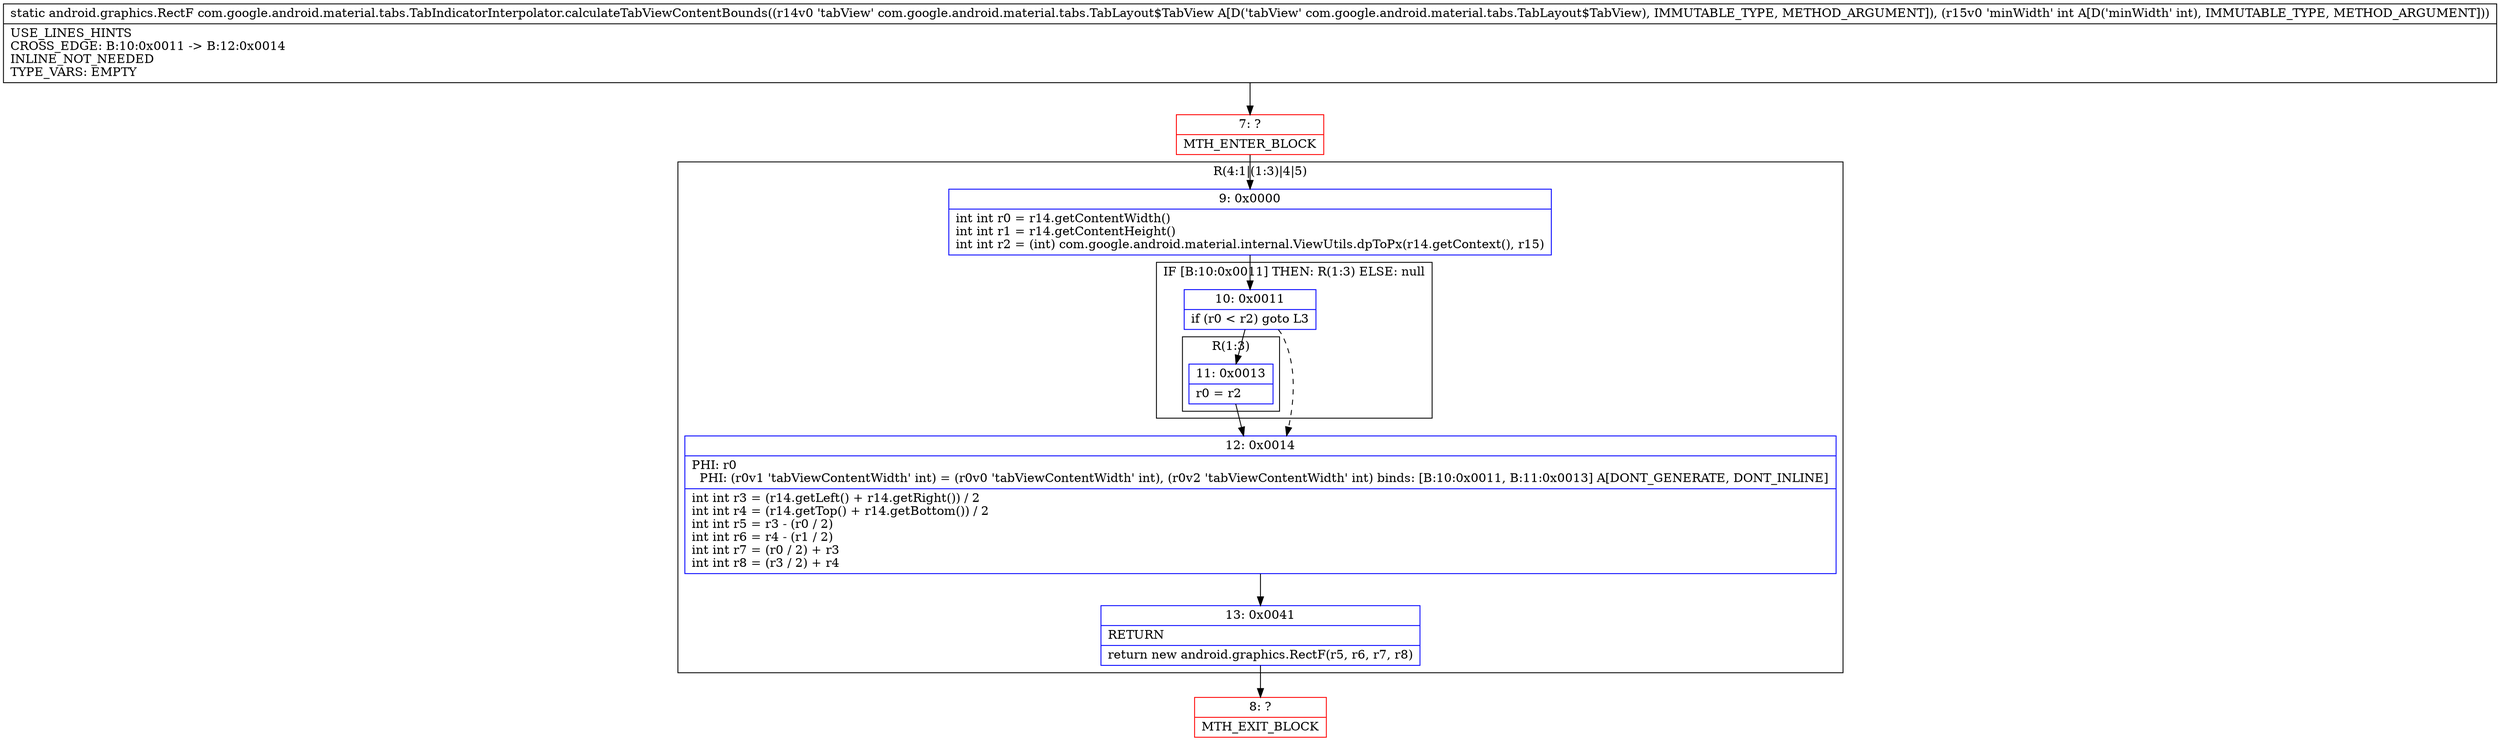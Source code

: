 digraph "CFG forcom.google.android.material.tabs.TabIndicatorInterpolator.calculateTabViewContentBounds(Lcom\/google\/android\/material\/tabs\/TabLayout$TabView;I)Landroid\/graphics\/RectF;" {
subgraph cluster_Region_2116592736 {
label = "R(4:1|(1:3)|4|5)";
node [shape=record,color=blue];
Node_9 [shape=record,label="{9\:\ 0x0000|int int r0 = r14.getContentWidth()\lint int r1 = r14.getContentHeight()\lint int r2 = (int) com.google.android.material.internal.ViewUtils.dpToPx(r14.getContext(), r15)\l}"];
subgraph cluster_IfRegion_204623439 {
label = "IF [B:10:0x0011] THEN: R(1:3) ELSE: null";
node [shape=record,color=blue];
Node_10 [shape=record,label="{10\:\ 0x0011|if (r0 \< r2) goto L3\l}"];
subgraph cluster_Region_101047735 {
label = "R(1:3)";
node [shape=record,color=blue];
Node_11 [shape=record,label="{11\:\ 0x0013|r0 = r2\l}"];
}
}
Node_12 [shape=record,label="{12\:\ 0x0014|PHI: r0 \l  PHI: (r0v1 'tabViewContentWidth' int) = (r0v0 'tabViewContentWidth' int), (r0v2 'tabViewContentWidth' int) binds: [B:10:0x0011, B:11:0x0013] A[DONT_GENERATE, DONT_INLINE]\l|int int r3 = (r14.getLeft() + r14.getRight()) \/ 2\lint int r4 = (r14.getTop() + r14.getBottom()) \/ 2\lint int r5 = r3 \- (r0 \/ 2)\lint int r6 = r4 \- (r1 \/ 2)\lint int r7 = (r0 \/ 2) + r3\lint int r8 = (r3 \/ 2) + r4\l}"];
Node_13 [shape=record,label="{13\:\ 0x0041|RETURN\l|return new android.graphics.RectF(r5, r6, r7, r8)\l}"];
}
Node_7 [shape=record,color=red,label="{7\:\ ?|MTH_ENTER_BLOCK\l}"];
Node_8 [shape=record,color=red,label="{8\:\ ?|MTH_EXIT_BLOCK\l}"];
MethodNode[shape=record,label="{static android.graphics.RectF com.google.android.material.tabs.TabIndicatorInterpolator.calculateTabViewContentBounds((r14v0 'tabView' com.google.android.material.tabs.TabLayout$TabView A[D('tabView' com.google.android.material.tabs.TabLayout$TabView), IMMUTABLE_TYPE, METHOD_ARGUMENT]), (r15v0 'minWidth' int A[D('minWidth' int), IMMUTABLE_TYPE, METHOD_ARGUMENT]))  | USE_LINES_HINTS\lCROSS_EDGE: B:10:0x0011 \-\> B:12:0x0014\lINLINE_NOT_NEEDED\lTYPE_VARS: EMPTY\l}"];
MethodNode -> Node_7;Node_9 -> Node_10;
Node_10 -> Node_11;
Node_10 -> Node_12[style=dashed];
Node_11 -> Node_12;
Node_12 -> Node_13;
Node_13 -> Node_8;
Node_7 -> Node_9;
}

